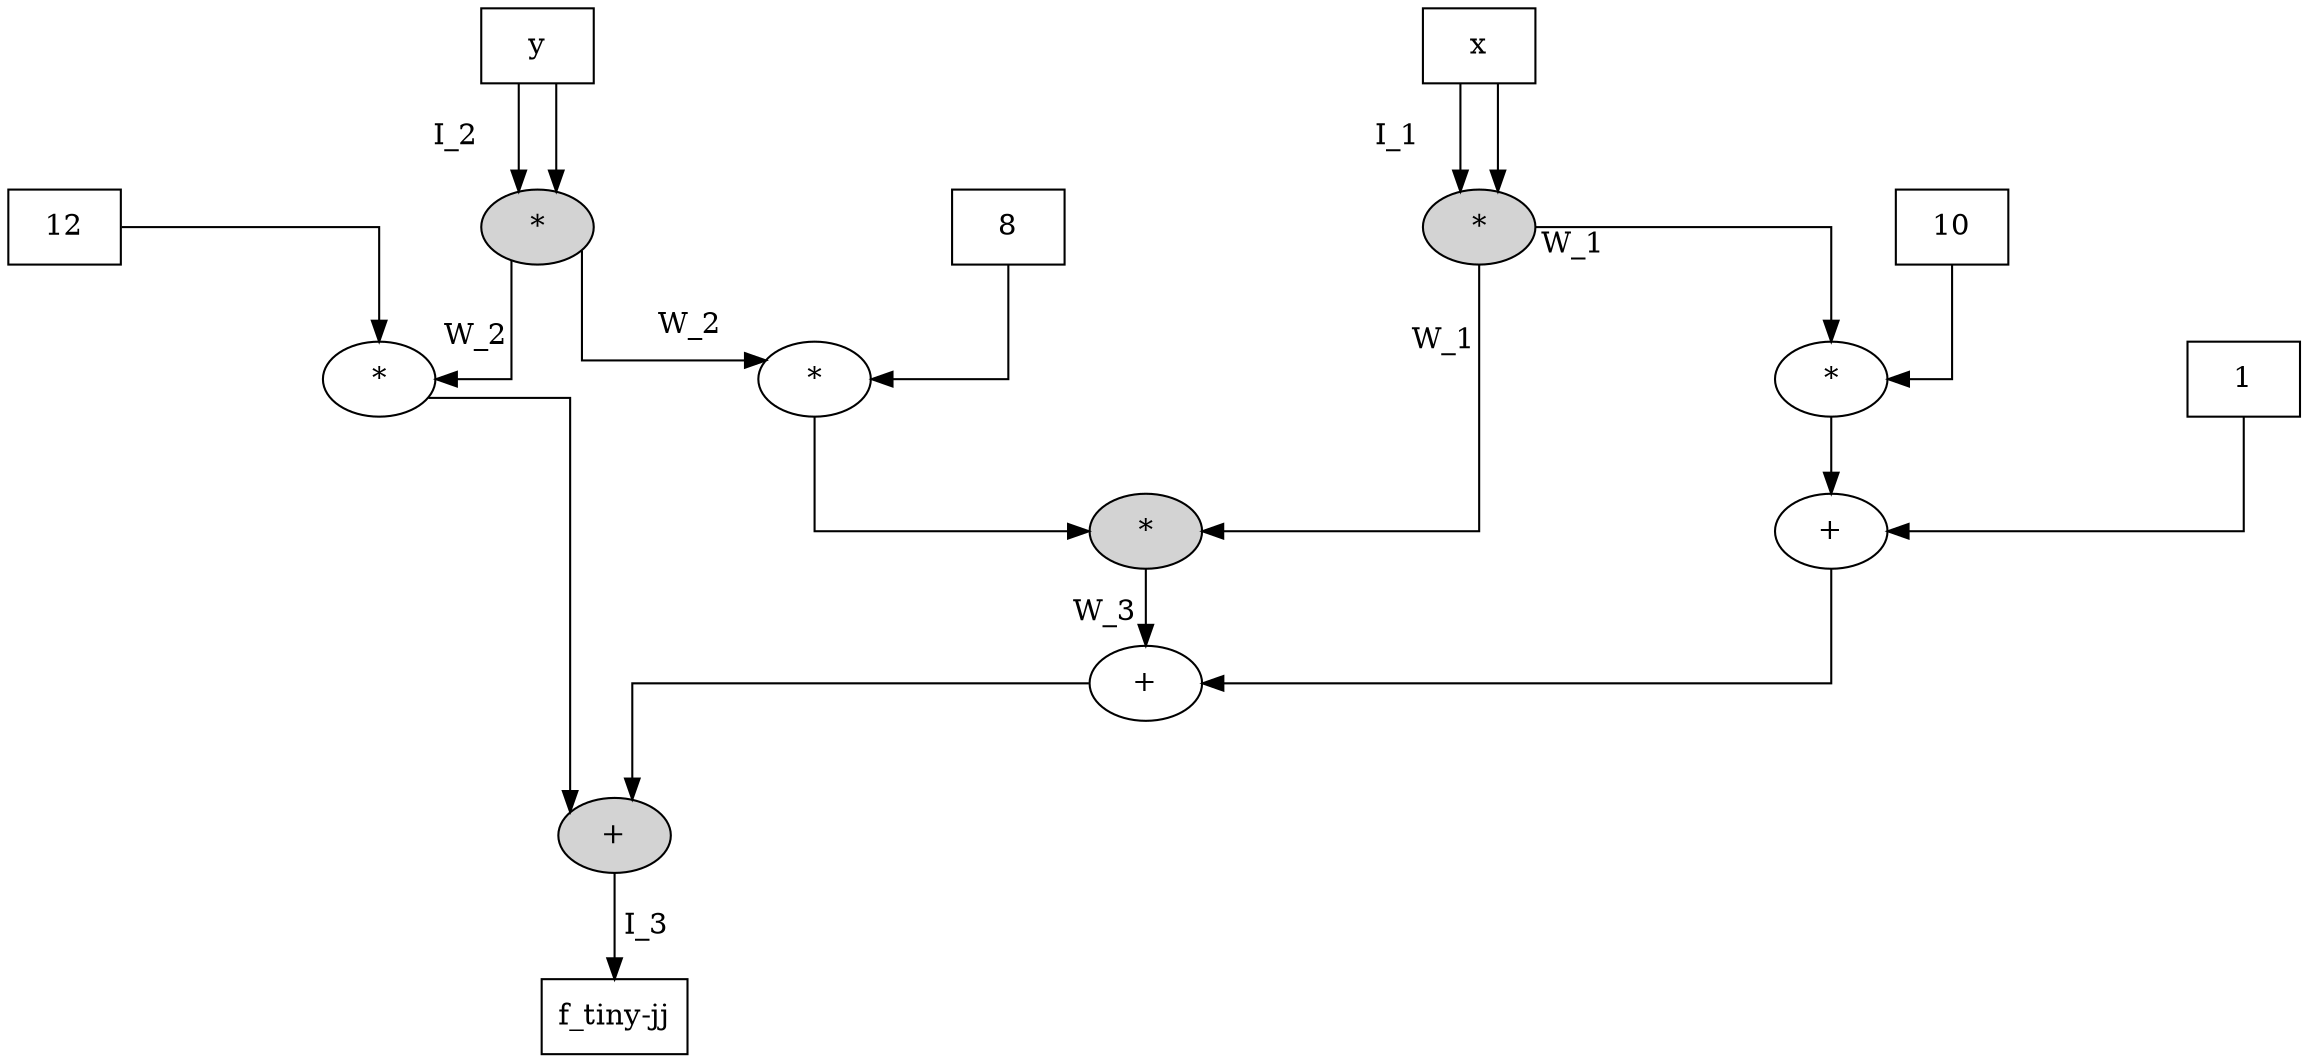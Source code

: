 digraph G2D {
	graph [center=true,
		forcelabels=true,
		nodesep=2.0,
		splines=ortho
	];
	n1	[label=x,
		shape=box];
	n4	[label="*",
		style=filled];
	n1 -> n4	[label=I_1,
		labeldistance=4];
	n1 -> n4;
	n9	[label="*"];
	n4 -> n9	[labeldistance=2,
		taillabel=W_1];
	n13	[label="*",
		style=filled];
	n4 -> n13	[labeldistance=4,
		taillabel=W_1];
	n2	[label=y,
		shape=box];
	n6	[label="*",
		style=filled];
	n2 -> n6	[label=I_2];
	n2 -> n6;
	n10	[label="*"];
	n6 -> n10	[headlabel=W_2,
		labeldistance=4];
	n11	[label="*"];
	n6 -> n11	[labeldistance=4,
		taillabel=W_2];
	n3	[label=10,
		shape=box];
	n3 -> n9;
	n12	[label="+"];
	n9 -> n12;
	n14	[label="+"];
	n13 -> n14	[xlabel="W_3 "];
	n5	[label=8,
		shape=box];
	n5 -> n10;
	n10 -> n13;
	n15	[label="+",
		style=filled];
	n11 -> n15;
	n7	[label=12,
		shape=box];
	n7 -> n11;
	n8	[label=1,
		shape=box];
	n8 -> n12;
	n12 -> n14;
	n16	[label="f_tiny-jj",
		shape=box];
	n15 -> n16	[label=" I_3",
		labeldistance=2];
	n14 -> n15;
}
